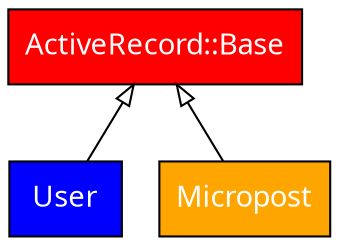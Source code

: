digraph s {
    rankdir = BT
    edge[arrowhead=empty];    
    node[shape="record", fontname="Verdana, Monaco,Consolas", style="filled", fontcolor="white", color="black"];
    
    node_base[label="ActiveRecord::Base", fillcolor="red"];
    node_user[label="User", fillcolor="blue"];
    node_micropost[label="Micropost", fillcolor="orange"];

    node_user -> node_base
    node_micropost -> node_base
}